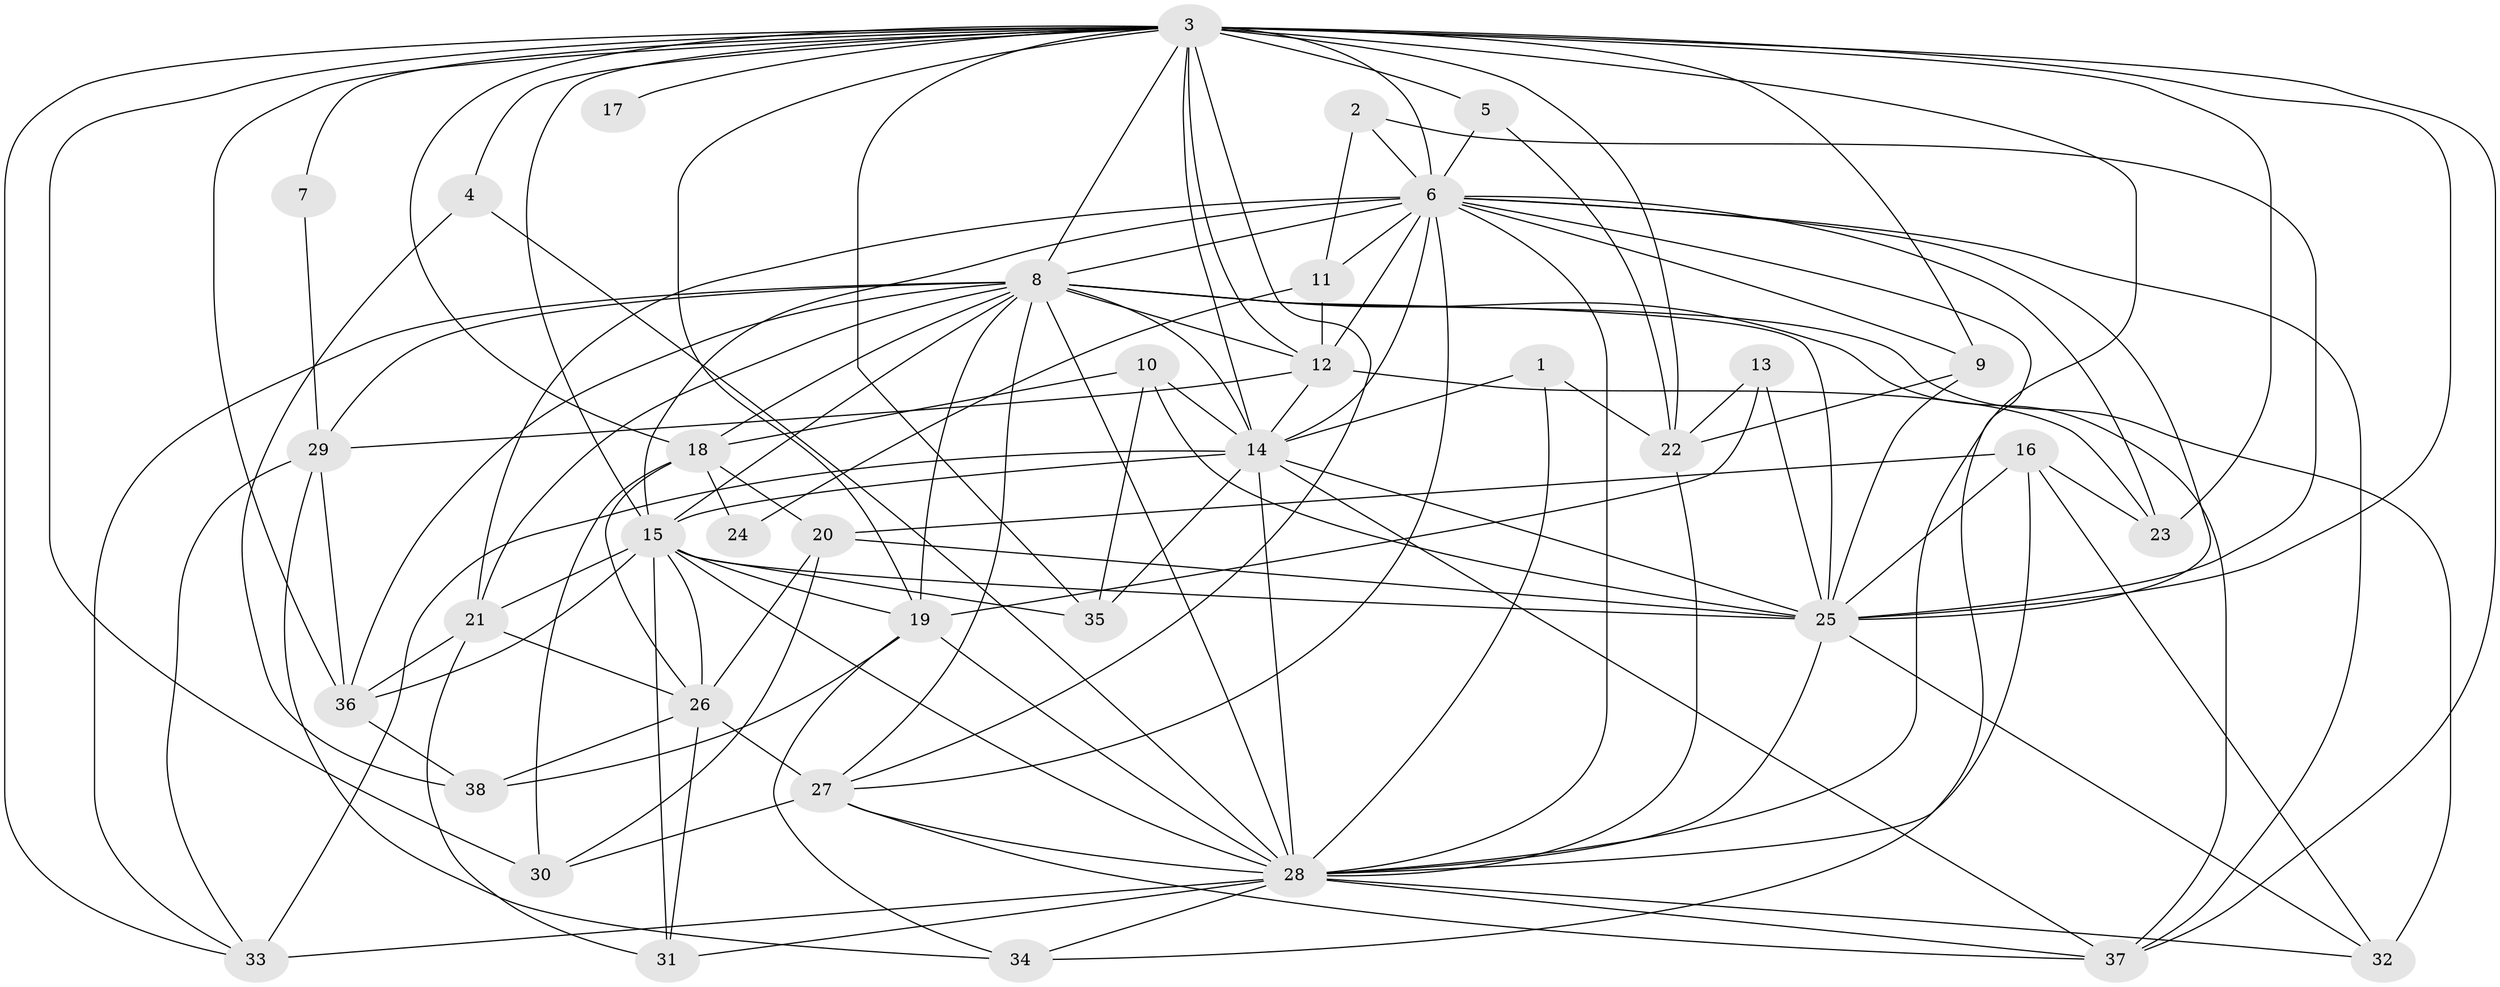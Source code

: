 // original degree distribution, {20: 0.015873015873015872, 21: 0.015873015873015872, 16: 0.007936507936507936, 19: 0.015873015873015872, 26: 0.015873015873015872, 24: 0.007936507936507936, 5: 0.03968253968253968, 6: 0.023809523809523808, 4: 0.1111111111111111, 3: 0.20634920634920634, 2: 0.5, 8: 0.031746031746031744, 7: 0.007936507936507936}
// Generated by graph-tools (version 1.1) at 2025/36/03/04/25 23:36:28]
// undirected, 38 vertices, 124 edges
graph export_dot {
  node [color=gray90,style=filled];
  1;
  2;
  3;
  4;
  5;
  6;
  7;
  8;
  9;
  10;
  11;
  12;
  13;
  14;
  15;
  16;
  17;
  18;
  19;
  20;
  21;
  22;
  23;
  24;
  25;
  26;
  27;
  28;
  29;
  30;
  31;
  32;
  33;
  34;
  35;
  36;
  37;
  38;
  1 -- 14 [weight=1.0];
  1 -- 22 [weight=1.0];
  1 -- 28 [weight=1.0];
  2 -- 6 [weight=1.0];
  2 -- 11 [weight=1.0];
  2 -- 25 [weight=1.0];
  3 -- 4 [weight=2.0];
  3 -- 5 [weight=1.0];
  3 -- 6 [weight=4.0];
  3 -- 7 [weight=1.0];
  3 -- 8 [weight=2.0];
  3 -- 9 [weight=1.0];
  3 -- 12 [weight=1.0];
  3 -- 14 [weight=2.0];
  3 -- 15 [weight=2.0];
  3 -- 17 [weight=1.0];
  3 -- 18 [weight=3.0];
  3 -- 19 [weight=3.0];
  3 -- 22 [weight=1.0];
  3 -- 23 [weight=1.0];
  3 -- 25 [weight=4.0];
  3 -- 27 [weight=1.0];
  3 -- 28 [weight=4.0];
  3 -- 30 [weight=1.0];
  3 -- 33 [weight=1.0];
  3 -- 35 [weight=1.0];
  3 -- 36 [weight=1.0];
  3 -- 37 [weight=2.0];
  4 -- 28 [weight=1.0];
  4 -- 38 [weight=1.0];
  5 -- 6 [weight=1.0];
  5 -- 22 [weight=1.0];
  6 -- 8 [weight=3.0];
  6 -- 9 [weight=1.0];
  6 -- 11 [weight=1.0];
  6 -- 12 [weight=3.0];
  6 -- 14 [weight=2.0];
  6 -- 15 [weight=2.0];
  6 -- 21 [weight=2.0];
  6 -- 23 [weight=1.0];
  6 -- 25 [weight=2.0];
  6 -- 27 [weight=2.0];
  6 -- 28 [weight=6.0];
  6 -- 34 [weight=1.0];
  6 -- 37 [weight=1.0];
  7 -- 29 [weight=1.0];
  8 -- 12 [weight=1.0];
  8 -- 14 [weight=3.0];
  8 -- 15 [weight=2.0];
  8 -- 18 [weight=1.0];
  8 -- 19 [weight=1.0];
  8 -- 21 [weight=1.0];
  8 -- 25 [weight=2.0];
  8 -- 27 [weight=1.0];
  8 -- 28 [weight=5.0];
  8 -- 29 [weight=2.0];
  8 -- 32 [weight=1.0];
  8 -- 33 [weight=1.0];
  8 -- 36 [weight=1.0];
  8 -- 37 [weight=1.0];
  9 -- 22 [weight=1.0];
  9 -- 25 [weight=2.0];
  10 -- 14 [weight=1.0];
  10 -- 18 [weight=2.0];
  10 -- 25 [weight=1.0];
  10 -- 35 [weight=1.0];
  11 -- 12 [weight=2.0];
  11 -- 24 [weight=1.0];
  12 -- 14 [weight=1.0];
  12 -- 23 [weight=1.0];
  12 -- 29 [weight=1.0];
  13 -- 19 [weight=1.0];
  13 -- 22 [weight=1.0];
  13 -- 25 [weight=1.0];
  14 -- 15 [weight=2.0];
  14 -- 25 [weight=1.0];
  14 -- 28 [weight=3.0];
  14 -- 33 [weight=1.0];
  14 -- 35 [weight=1.0];
  14 -- 37 [weight=2.0];
  15 -- 19 [weight=1.0];
  15 -- 21 [weight=1.0];
  15 -- 25 [weight=2.0];
  15 -- 26 [weight=2.0];
  15 -- 28 [weight=5.0];
  15 -- 31 [weight=1.0];
  15 -- 35 [weight=1.0];
  15 -- 36 [weight=1.0];
  16 -- 20 [weight=1.0];
  16 -- 23 [weight=1.0];
  16 -- 25 [weight=1.0];
  16 -- 28 [weight=1.0];
  16 -- 32 [weight=1.0];
  18 -- 20 [weight=1.0];
  18 -- 24 [weight=1.0];
  18 -- 26 [weight=1.0];
  18 -- 30 [weight=2.0];
  19 -- 28 [weight=2.0];
  19 -- 34 [weight=1.0];
  19 -- 38 [weight=1.0];
  20 -- 25 [weight=1.0];
  20 -- 26 [weight=1.0];
  20 -- 30 [weight=1.0];
  21 -- 26 [weight=1.0];
  21 -- 31 [weight=1.0];
  21 -- 36 [weight=1.0];
  22 -- 28 [weight=1.0];
  25 -- 28 [weight=4.0];
  25 -- 32 [weight=1.0];
  26 -- 27 [weight=1.0];
  26 -- 31 [weight=1.0];
  26 -- 38 [weight=1.0];
  27 -- 28 [weight=1.0];
  27 -- 30 [weight=1.0];
  27 -- 37 [weight=1.0];
  28 -- 31 [weight=1.0];
  28 -- 32 [weight=1.0];
  28 -- 33 [weight=2.0];
  28 -- 34 [weight=1.0];
  28 -- 37 [weight=1.0];
  29 -- 33 [weight=1.0];
  29 -- 34 [weight=1.0];
  29 -- 36 [weight=1.0];
  36 -- 38 [weight=1.0];
}
